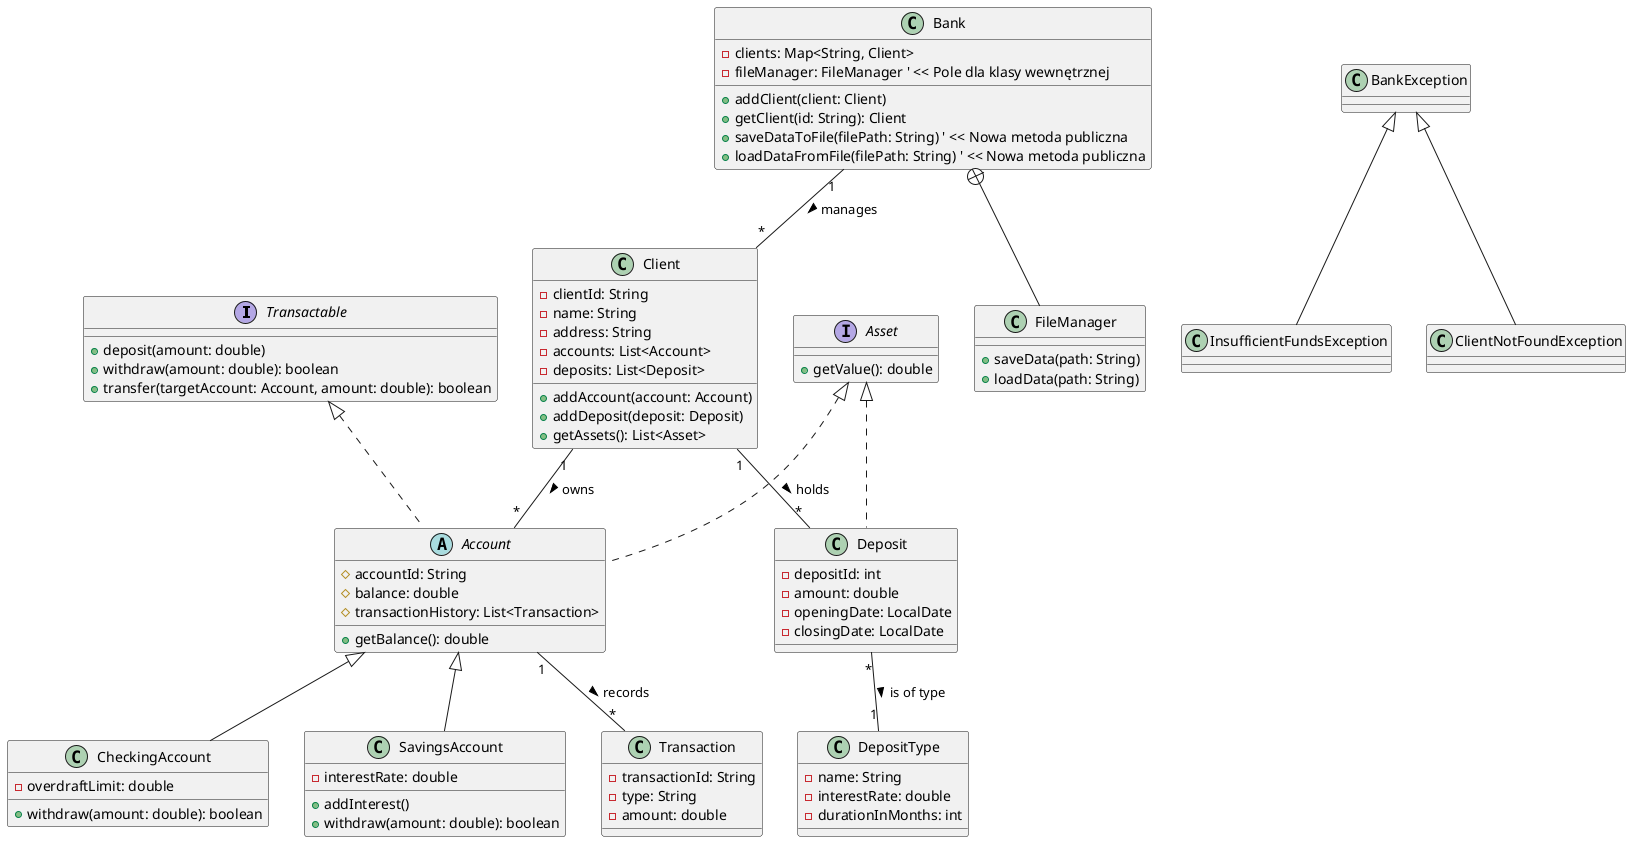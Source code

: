 @startuml

' --- INTERFEJSY ---

interface Transactable {
    +deposit(amount: double)
    +withdraw(amount: double): boolean
    +transfer(targetAccount: Account, amount: double): boolean
}

interface Asset {
    +getValue(): double
}


' --- KLASY GŁÓWNE ---

class Bank {
    -clients: Map<String, Client>
    -fileManager: FileManager ' << Pole dla klasy wewnętrznej
    +addClient(client: Client)
    +getClient(id: String): Client
    +saveDataToFile(filePath: String) ' << Nowa metoda publiczna
    +loadDataFromFile(filePath: String) ' << Nowa metoda publiczna
}

' << NOWA KLASA WEWNĘTRZNA >>
' Zwróć uwagę, że jest zdefiniowana jako osobna klasa na diagramie,
' a jej powiązanie z Bankiem jest pokazane przez specjalną relację.
class FileManager {
    +saveData(path: String)
    +loadData(path: String)
}

class Client {
    -clientId: String
    -name: String
    -address: String
    -accounts: List<Account>
    -deposits: List<Deposit>
    +addAccount(account: Account)
    +addDeposit(deposit: Deposit)
    +getAssets(): List<Asset>
}


' --- HIERARCHIA KONT ---

abstract class Account {
    #accountId: String
    #balance: double
    #transactionHistory: List<Transaction>
    +getBalance(): double
}

class CheckingAccount {
    -overdraftLimit: double
    +withdraw(amount: double): boolean
}

class SavingsAccount {
    -interestRate: double
    +addInterest()
    +withdraw(amount: double): boolean
}


' --- HIERARCHIA LOKAT ---

class Deposit {
    -depositId: int
    -amount: double
    -openingDate: LocalDate
    -closingDate: LocalDate
}

class DepositType {
    -name: String
    -interestRate: double
    -durationInMonths: int
}


' --- INNE KLASY ---

class Transaction {
    -transactionId: String
    -type: String
    -amount: double
}

class BankException
class InsufficientFundsException
class ClientNotFoundException


' --- RELACJE ---

' Implementacja interfejsów
Transactable <|.. Account
Asset <|.. Account
Asset <|.. Deposit

' Dziedziczenie
Account <|-- CheckingAccount
Account <|-- SavingsAccount
BankException <|-- InsufficientFundsException
BankException <|-- ClientNotFoundException

' Asocjacje (powiązania)
Bank "1" -- "*" Client : manages >
Client "1" -- "*" Account : owns >
Client "1" -- "*" Deposit : holds >
Account "1" -- "*" Transaction : records >
Deposit "*" -- "1" DepositType : is of type >

' << NOWA RELACJA ZAGNIEŻDŻENIA (KLASA WEWNĘTRZNA) >>
Bank +-- FileManager

@enduml
